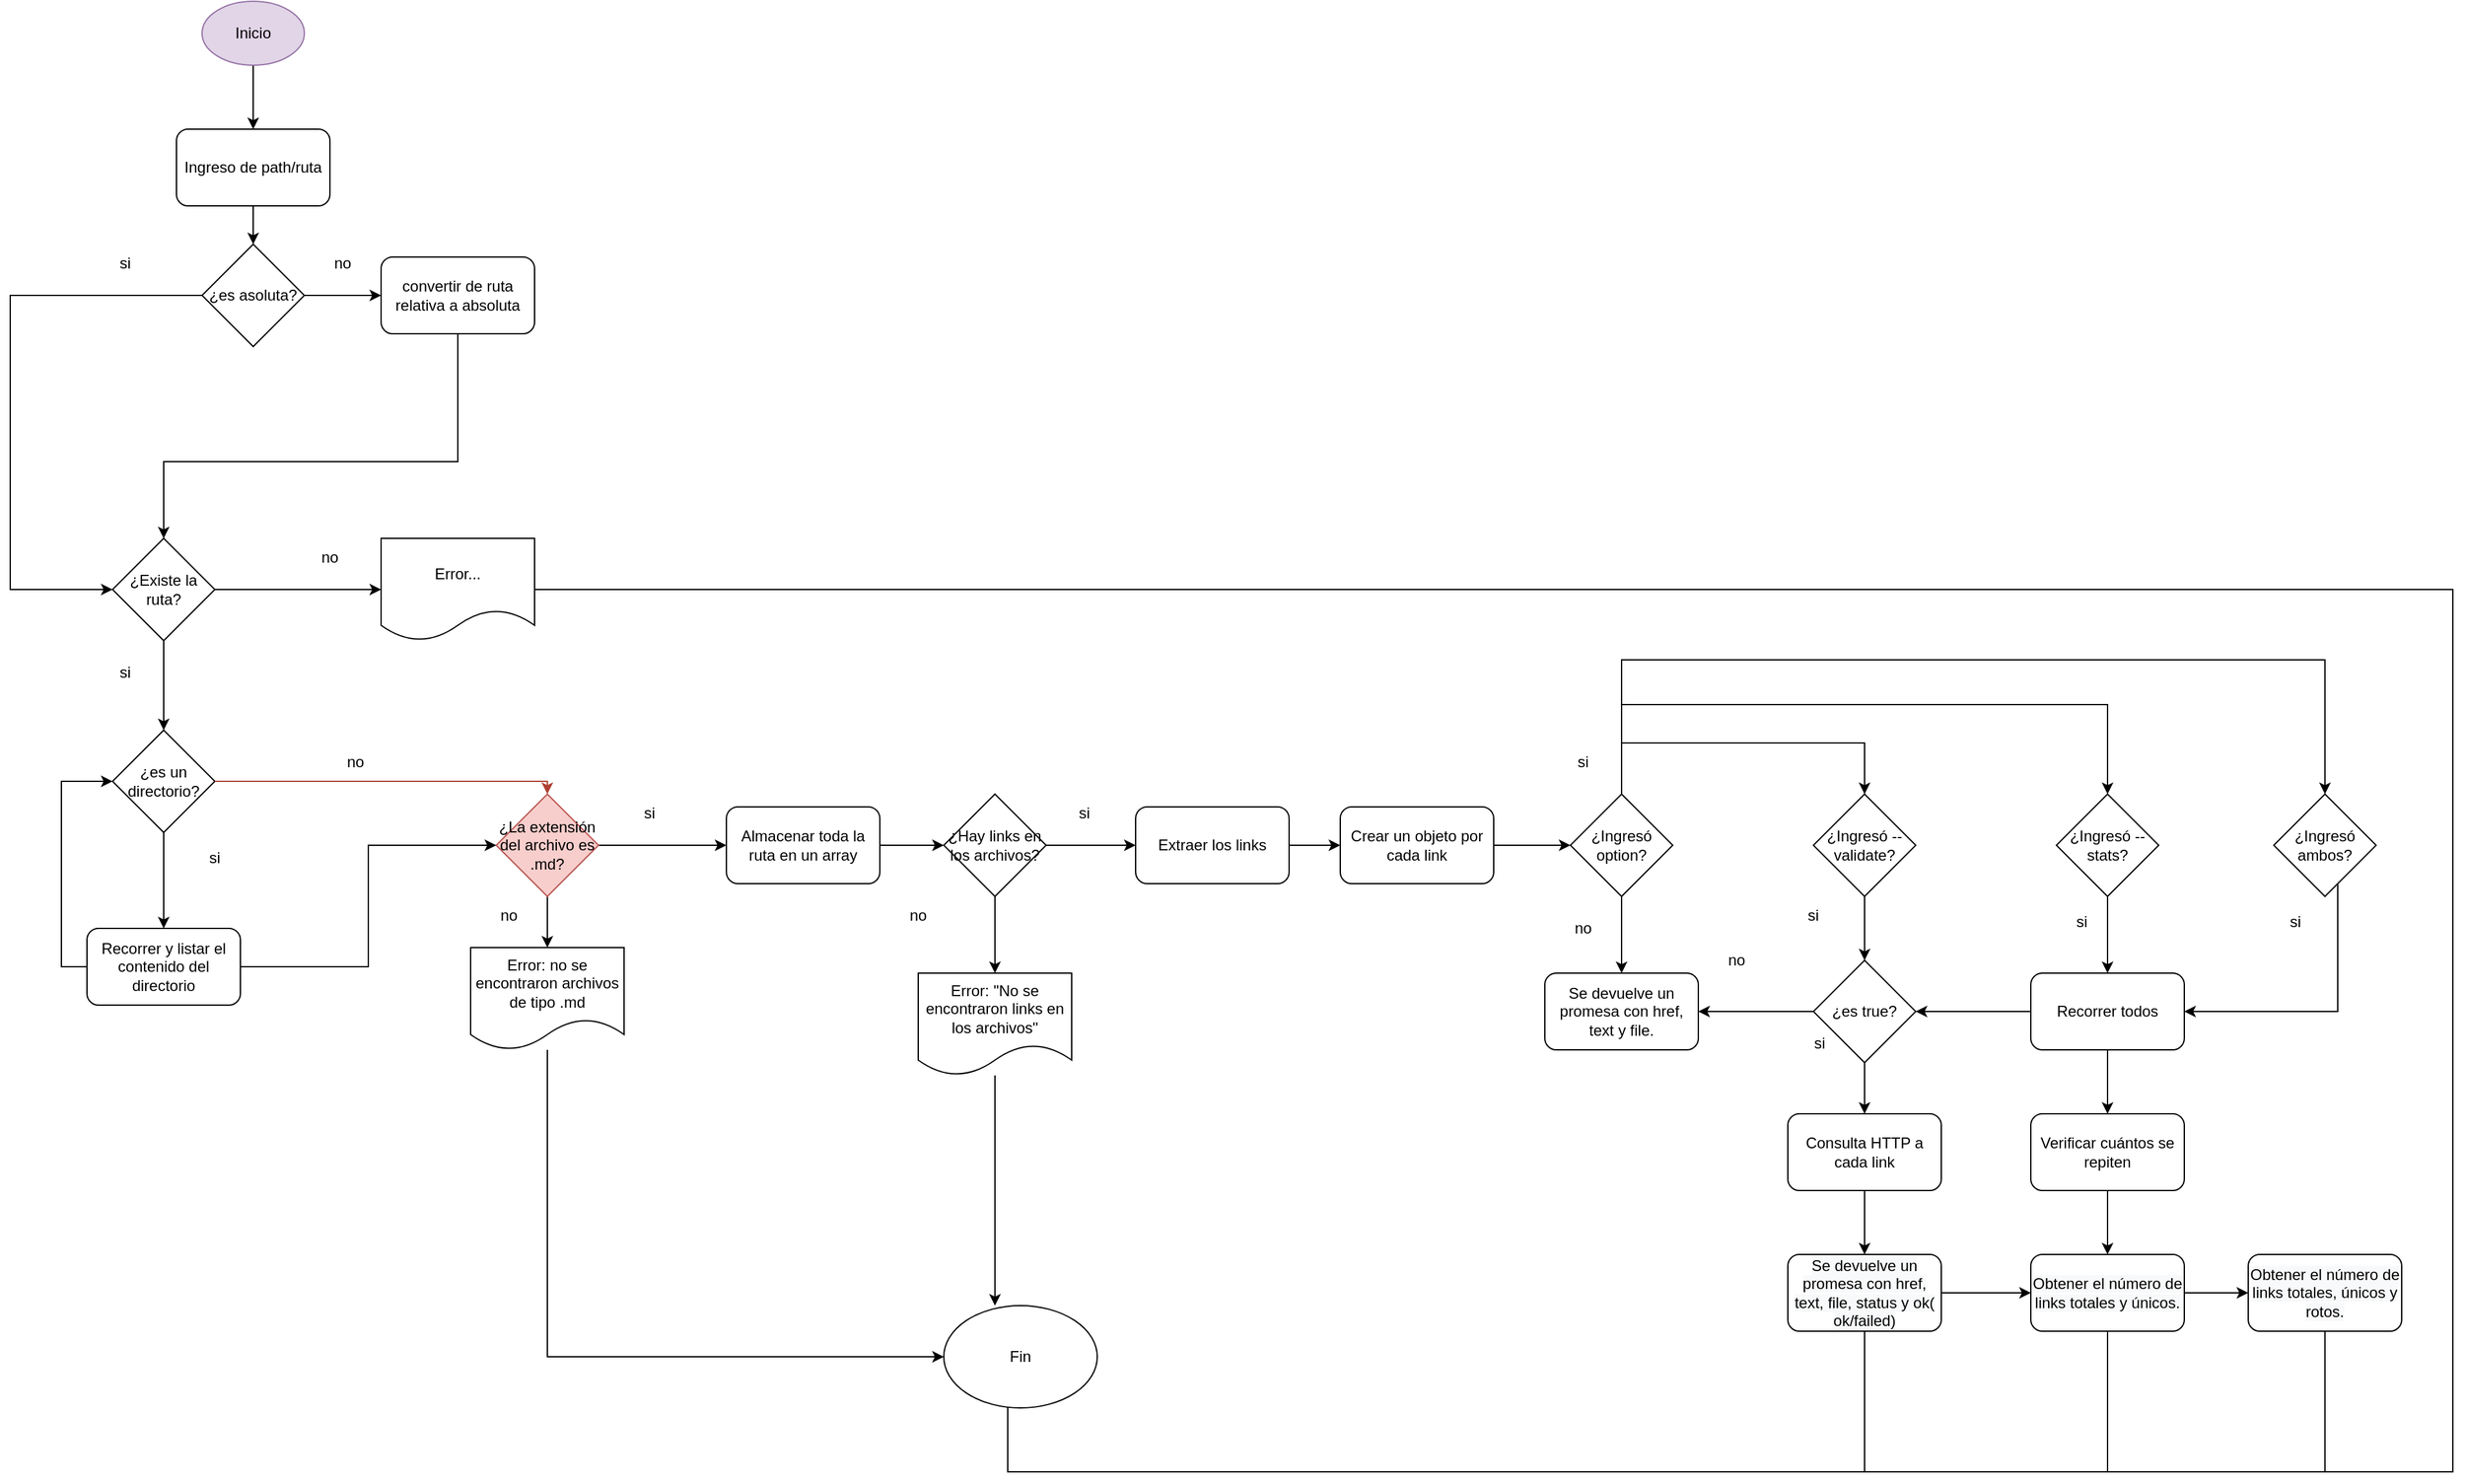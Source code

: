 <mxfile version="18.0.2" type="github">
  <diagram id="Ke-Ht5HLnWKFODSALbVj" name="Page-1">
    <mxGraphModel dx="1038" dy="1697" grid="1" gridSize="10" guides="1" tooltips="1" connect="1" arrows="1" fold="1" page="1" pageScale="1" pageWidth="827" pageHeight="1169" math="0" shadow="0">
      <root>
        <mxCell id="0" />
        <mxCell id="1" parent="0" />
        <mxCell id="7xvil-c5BC4vcUg0HSQp-1" style="edgeStyle=orthogonalEdgeStyle;rounded=0;orthogonalLoop=1;jettySize=auto;html=1;entryX=0.5;entryY=0;entryDx=0;entryDy=0;" parent="1" source="7xvil-c5BC4vcUg0HSQp-2" target="7xvil-c5BC4vcUg0HSQp-4" edge="1">
          <mxGeometry relative="1" as="geometry" />
        </mxCell>
        <mxCell id="7xvil-c5BC4vcUg0HSQp-2" value="Inicio" style="ellipse;whiteSpace=wrap;html=1;fillColor=#e1d5e7;strokeColor=#9673a6;" parent="1" vertex="1">
          <mxGeometry x="400" y="-90" width="80" height="50" as="geometry" />
        </mxCell>
        <mxCell id="7xvil-c5BC4vcUg0HSQp-3" value="" style="edgeStyle=orthogonalEdgeStyle;rounded=0;orthogonalLoop=1;jettySize=auto;html=1;" parent="1" source="7xvil-c5BC4vcUg0HSQp-4" target="7xvil-c5BC4vcUg0HSQp-10" edge="1">
          <mxGeometry relative="1" as="geometry" />
        </mxCell>
        <mxCell id="7xvil-c5BC4vcUg0HSQp-4" value="Ingreso de path/ruta" style="rounded=1;whiteSpace=wrap;html=1;" parent="1" vertex="1">
          <mxGeometry x="380" y="10" width="120" height="60" as="geometry" />
        </mxCell>
        <mxCell id="7xvil-c5BC4vcUg0HSQp-5" style="edgeStyle=orthogonalEdgeStyle;rounded=0;orthogonalLoop=1;jettySize=auto;html=1;entryX=0.5;entryY=0;entryDx=0;entryDy=0;" parent="1" source="7xvil-c5BC4vcUg0HSQp-7" target="7xvil-c5BC4vcUg0HSQp-12" edge="1">
          <mxGeometry relative="1" as="geometry" />
        </mxCell>
        <mxCell id="7xvil-c5BC4vcUg0HSQp-6" style="edgeStyle=orthogonalEdgeStyle;rounded=0;orthogonalLoop=1;jettySize=auto;html=1;entryX=0;entryY=0.5;entryDx=0;entryDy=0;" parent="1" source="7xvil-c5BC4vcUg0HSQp-7" target="7xvil-c5BC4vcUg0HSQp-58" edge="1">
          <mxGeometry relative="1" as="geometry" />
        </mxCell>
        <mxCell id="7xvil-c5BC4vcUg0HSQp-7" value="¿Existe la ruta?" style="rhombus;whiteSpace=wrap;html=1;" parent="1" vertex="1">
          <mxGeometry x="330" y="330" width="80" height="80" as="geometry" />
        </mxCell>
        <mxCell id="7xvil-c5BC4vcUg0HSQp-8" value="" style="edgeStyle=orthogonalEdgeStyle;rounded=0;orthogonalLoop=1;jettySize=auto;html=1;entryX=0;entryY=0.5;entryDx=0;entryDy=0;" parent="1" source="7xvil-c5BC4vcUg0HSQp-10" target="7xvil-c5BC4vcUg0HSQp-7" edge="1">
          <mxGeometry relative="1" as="geometry">
            <mxPoint x="320" y="140" as="targetPoint" />
            <Array as="points">
              <mxPoint x="250" y="140" />
              <mxPoint x="250" y="370" />
            </Array>
          </mxGeometry>
        </mxCell>
        <mxCell id="7xvil-c5BC4vcUg0HSQp-9" value="" style="edgeStyle=orthogonalEdgeStyle;rounded=0;orthogonalLoop=1;jettySize=auto;html=1;" parent="1" source="7xvil-c5BC4vcUg0HSQp-10" target="7xvil-c5BC4vcUg0HSQp-70" edge="1">
          <mxGeometry relative="1" as="geometry" />
        </mxCell>
        <mxCell id="7xvil-c5BC4vcUg0HSQp-10" value="¿es asoluta?" style="rhombus;whiteSpace=wrap;html=1;" parent="1" vertex="1">
          <mxGeometry x="400" y="100" width="80" height="80" as="geometry" />
        </mxCell>
        <mxCell id="7xvil-c5BC4vcUg0HSQp-11" style="edgeStyle=orthogonalEdgeStyle;rounded=0;orthogonalLoop=1;jettySize=auto;html=1;exitX=0.5;exitY=1;exitDx=0;exitDy=0;entryX=0.5;entryY=0;entryDx=0;entryDy=0;" parent="1" source="7xvil-c5BC4vcUg0HSQp-12" target="7xvil-c5BC4vcUg0HSQp-14" edge="1">
          <mxGeometry relative="1" as="geometry" />
        </mxCell>
        <mxCell id="7xvil-c5BC4vcUg0HSQp-12" value="¿es un directorio?" style="rhombus;whiteSpace=wrap;html=1;" parent="1" vertex="1">
          <mxGeometry x="330" y="480" width="80" height="80" as="geometry" />
        </mxCell>
        <mxCell id="7xvil-c5BC4vcUg0HSQp-13" style="edgeStyle=orthogonalEdgeStyle;rounded=0;orthogonalLoop=1;jettySize=auto;html=1;exitX=0;exitY=0.5;exitDx=0;exitDy=0;entryX=0;entryY=0.5;entryDx=0;entryDy=0;" parent="1" source="7xvil-c5BC4vcUg0HSQp-14" target="7xvil-c5BC4vcUg0HSQp-12" edge="1">
          <mxGeometry relative="1" as="geometry" />
        </mxCell>
        <mxCell id="7xvil-c5BC4vcUg0HSQp-14" value="Recorrer y listar el contenido del directorio" style="rounded=1;whiteSpace=wrap;html=1;" parent="1" vertex="1">
          <mxGeometry x="310" y="635" width="120" height="60" as="geometry" />
        </mxCell>
        <mxCell id="7xvil-c5BC4vcUg0HSQp-15" value="si" style="text;html=1;strokeColor=none;fillColor=none;align=center;verticalAlign=middle;whiteSpace=wrap;rounded=0;" parent="1" vertex="1">
          <mxGeometry x="380" y="565" width="60" height="30" as="geometry" />
        </mxCell>
        <mxCell id="7xvil-c5BC4vcUg0HSQp-16" style="edgeStyle=orthogonalEdgeStyle;rounded=0;orthogonalLoop=1;jettySize=auto;html=1;entryX=0.5;entryY=0;entryDx=0;entryDy=0;fillColor=#fad9d5;strokeColor=#ae4132;exitX=1;exitY=0.5;exitDx=0;exitDy=0;" parent="1" source="7xvil-c5BC4vcUg0HSQp-12" target="7xvil-c5BC4vcUg0HSQp-19" edge="1">
          <mxGeometry relative="1" as="geometry">
            <mxPoint x="690" y="520.059" as="sourcePoint" />
            <Array as="points">
              <mxPoint x="670" y="520" />
            </Array>
          </mxGeometry>
        </mxCell>
        <mxCell id="7xvil-c5BC4vcUg0HSQp-17" style="edgeStyle=orthogonalEdgeStyle;rounded=0;orthogonalLoop=1;jettySize=auto;html=1;entryX=0;entryY=0.5;entryDx=0;entryDy=0;" parent="1" source="7xvil-c5BC4vcUg0HSQp-19" target="7xvil-c5BC4vcUg0HSQp-62" edge="1">
          <mxGeometry relative="1" as="geometry" />
        </mxCell>
        <mxCell id="7xvil-c5BC4vcUg0HSQp-18" style="edgeStyle=orthogonalEdgeStyle;rounded=0;orthogonalLoop=1;jettySize=auto;html=1;entryX=0.5;entryY=0;entryDx=0;entryDy=0;" parent="1" source="7xvil-c5BC4vcUg0HSQp-19" target="7xvil-c5BC4vcUg0HSQp-65" edge="1">
          <mxGeometry relative="1" as="geometry" />
        </mxCell>
        <mxCell id="7xvil-c5BC4vcUg0HSQp-19" value="¿La extensión del archivo es .md?" style="rhombus;whiteSpace=wrap;html=1;fillColor=#f8cecc;strokeColor=#b85450;" parent="1" vertex="1">
          <mxGeometry x="630" y="530" width="80" height="80" as="geometry" />
        </mxCell>
        <mxCell id="7xvil-c5BC4vcUg0HSQp-20" value="si" style="text;html=1;strokeColor=none;fillColor=none;align=center;verticalAlign=middle;whiteSpace=wrap;rounded=0;" parent="1" vertex="1">
          <mxGeometry x="720" y="530" width="60" height="30" as="geometry" />
        </mxCell>
        <mxCell id="7xvil-c5BC4vcUg0HSQp-21" style="edgeStyle=orthogonalEdgeStyle;rounded=0;orthogonalLoop=1;jettySize=auto;html=1;exitX=1;exitY=0.5;exitDx=0;exitDy=0;entryX=0;entryY=0.5;entryDx=0;entryDy=0;" parent="1" source="7xvil-c5BC4vcUg0HSQp-23" target="7xvil-c5BC4vcUg0HSQp-25" edge="1">
          <mxGeometry relative="1" as="geometry" />
        </mxCell>
        <mxCell id="7xvil-c5BC4vcUg0HSQp-22" value="" style="edgeStyle=orthogonalEdgeStyle;rounded=0;orthogonalLoop=1;jettySize=auto;html=1;" parent="1" source="7xvil-c5BC4vcUg0HSQp-23" target="7xvil-c5BC4vcUg0HSQp-56" edge="1">
          <mxGeometry relative="1" as="geometry" />
        </mxCell>
        <mxCell id="7xvil-c5BC4vcUg0HSQp-23" value="¿Hay links en los archivos?" style="rhombus;whiteSpace=wrap;html=1;" parent="1" vertex="1">
          <mxGeometry x="980" y="530" width="80" height="80" as="geometry" />
        </mxCell>
        <mxCell id="7xvil-c5BC4vcUg0HSQp-24" style="edgeStyle=orthogonalEdgeStyle;rounded=0;orthogonalLoop=1;jettySize=auto;html=1;entryX=0;entryY=0.5;entryDx=0;entryDy=0;" parent="1" source="7xvil-c5BC4vcUg0HSQp-25" target="7xvil-c5BC4vcUg0HSQp-68" edge="1">
          <mxGeometry relative="1" as="geometry" />
        </mxCell>
        <mxCell id="7xvil-c5BC4vcUg0HSQp-25" value="Extraer los links" style="rounded=1;whiteSpace=wrap;html=1;" parent="1" vertex="1">
          <mxGeometry x="1130" y="540" width="120" height="60" as="geometry" />
        </mxCell>
        <mxCell id="7xvil-c5BC4vcUg0HSQp-26" value="no" style="text;html=1;strokeColor=none;fillColor=none;align=center;verticalAlign=middle;whiteSpace=wrap;rounded=0;" parent="1" vertex="1">
          <mxGeometry x="930" y="610" width="60" height="30" as="geometry" />
        </mxCell>
        <mxCell id="7xvil-c5BC4vcUg0HSQp-27" value="si" style="text;html=1;strokeColor=none;fillColor=none;align=center;verticalAlign=middle;whiteSpace=wrap;rounded=0;" parent="1" vertex="1">
          <mxGeometry x="1060" y="530" width="60" height="30" as="geometry" />
        </mxCell>
        <mxCell id="7xvil-c5BC4vcUg0HSQp-28" style="edgeStyle=orthogonalEdgeStyle;rounded=0;orthogonalLoop=1;jettySize=auto;html=1;entryX=0.5;entryY=0;entryDx=0;entryDy=0;" parent="1" source="7xvil-c5BC4vcUg0HSQp-32" target="7xvil-c5BC4vcUg0HSQp-33" edge="1">
          <mxGeometry relative="1" as="geometry" />
        </mxCell>
        <mxCell id="7xvil-c5BC4vcUg0HSQp-29" style="edgeStyle=orthogonalEdgeStyle;rounded=0;orthogonalLoop=1;jettySize=auto;html=1;" parent="1" source="7xvil-c5BC4vcUg0HSQp-32" target="7xvil-c5BC4vcUg0HSQp-37" edge="1">
          <mxGeometry relative="1" as="geometry">
            <Array as="points">
              <mxPoint x="1510" y="490" />
              <mxPoint x="1700" y="490" />
            </Array>
          </mxGeometry>
        </mxCell>
        <mxCell id="7xvil-c5BC4vcUg0HSQp-30" style="edgeStyle=orthogonalEdgeStyle;rounded=0;orthogonalLoop=1;jettySize=auto;html=1;entryX=0.5;entryY=0;entryDx=0;entryDy=0;" parent="1" source="7xvil-c5BC4vcUg0HSQp-32" target="7xvil-c5BC4vcUg0HSQp-39" edge="1">
          <mxGeometry relative="1" as="geometry">
            <Array as="points">
              <mxPoint x="1510" y="460" />
              <mxPoint x="1890" y="460" />
            </Array>
          </mxGeometry>
        </mxCell>
        <mxCell id="7xvil-c5BC4vcUg0HSQp-31" style="edgeStyle=orthogonalEdgeStyle;rounded=0;orthogonalLoop=1;jettySize=auto;html=1;entryX=0.5;entryY=0;entryDx=0;entryDy=0;exitX=1;exitY=1;exitDx=0;exitDy=0;" parent="1" source="7xvil-c5BC4vcUg0HSQp-35" target="7xvil-c5BC4vcUg0HSQp-51" edge="1">
          <mxGeometry relative="1" as="geometry">
            <Array as="points">
              <mxPoint x="1510" y="425" />
              <mxPoint x="2060" y="425" />
            </Array>
            <mxPoint x="1510" y="445" as="sourcePoint" />
            <mxPoint x="2060" y="445" as="targetPoint" />
          </mxGeometry>
        </mxCell>
        <mxCell id="7xvil-c5BC4vcUg0HSQp-32" value="¿Ingresó option?" style="rhombus;whiteSpace=wrap;html=1;" parent="1" vertex="1">
          <mxGeometry x="1470" y="530" width="80" height="80" as="geometry" />
        </mxCell>
        <mxCell id="7xvil-c5BC4vcUg0HSQp-33" value="Se devuelve un promesa con href, text y file." style="rounded=1;whiteSpace=wrap;html=1;" parent="1" vertex="1">
          <mxGeometry x="1450" y="670" width="120" height="60" as="geometry" />
        </mxCell>
        <mxCell id="7xvil-c5BC4vcUg0HSQp-34" value="no" style="text;html=1;strokeColor=none;fillColor=none;align=center;verticalAlign=middle;whiteSpace=wrap;rounded=0;" parent="1" vertex="1">
          <mxGeometry x="1450" y="620" width="60" height="30" as="geometry" />
        </mxCell>
        <mxCell id="7xvil-c5BC4vcUg0HSQp-35" value="si" style="text;html=1;strokeColor=none;fillColor=none;align=center;verticalAlign=middle;whiteSpace=wrap;rounded=0;" parent="1" vertex="1">
          <mxGeometry x="1450" y="490" width="60" height="30" as="geometry" />
        </mxCell>
        <mxCell id="7xvil-c5BC4vcUg0HSQp-36" style="edgeStyle=orthogonalEdgeStyle;rounded=0;orthogonalLoop=1;jettySize=auto;html=1;entryX=0.5;entryY=0;entryDx=0;entryDy=0;" parent="1" source="7xvil-c5BC4vcUg0HSQp-37" target="7xvil-c5BC4vcUg0HSQp-45" edge="1">
          <mxGeometry relative="1" as="geometry" />
        </mxCell>
        <mxCell id="7xvil-c5BC4vcUg0HSQp-37" value="¿Ingresó --validate?" style="rhombus;whiteSpace=wrap;html=1;" parent="1" vertex="1">
          <mxGeometry x="1660" y="530" width="80" height="80" as="geometry" />
        </mxCell>
        <mxCell id="7xvil-c5BC4vcUg0HSQp-87" value="" style="edgeStyle=orthogonalEdgeStyle;rounded=0;orthogonalLoop=1;jettySize=auto;html=1;" parent="1" source="7xvil-c5BC4vcUg0HSQp-39" target="7xvil-c5BC4vcUg0HSQp-74" edge="1">
          <mxGeometry relative="1" as="geometry" />
        </mxCell>
        <mxCell id="7xvil-c5BC4vcUg0HSQp-39" value="¿Ingresó --stats?" style="rhombus;whiteSpace=wrap;html=1;" parent="1" vertex="1">
          <mxGeometry x="1850" y="530" width="80" height="80" as="geometry" />
        </mxCell>
        <mxCell id="7xvil-c5BC4vcUg0HSQp-40" style="edgeStyle=orthogonalEdgeStyle;rounded=0;orthogonalLoop=1;jettySize=auto;html=1;entryX=1;entryY=0.5;entryDx=0;entryDy=0;" parent="1" source="7xvil-c5BC4vcUg0HSQp-41" edge="1">
          <mxGeometry relative="1" as="geometry">
            <Array as="points">
              <mxPoint x="1890" y="1060" />
              <mxPoint x="1030" y="1060" />
              <mxPoint x="1030" y="970" />
            </Array>
            <mxPoint x="1080.0" y="970" as="targetPoint" />
          </mxGeometry>
        </mxCell>
        <mxCell id="7xvil-c5BC4vcUg0HSQp-94" value="" style="edgeStyle=orthogonalEdgeStyle;rounded=0;orthogonalLoop=1;jettySize=auto;html=1;" parent="1" source="7xvil-c5BC4vcUg0HSQp-41" target="7xvil-c5BC4vcUg0HSQp-53" edge="1">
          <mxGeometry relative="1" as="geometry" />
        </mxCell>
        <mxCell id="7xvil-c5BC4vcUg0HSQp-41" value="&lt;span style=&quot;color: rgb(0, 0, 0); font-family: Helvetica; font-size: 12px; font-style: normal; font-variant-ligatures: normal; font-variant-caps: normal; font-weight: 400; letter-spacing: normal; orphans: 2; text-align: center; text-indent: 0px; text-transform: none; widows: 2; word-spacing: 0px; -webkit-text-stroke-width: 0px; background-color: rgb(248, 249, 250); text-decoration-thickness: initial; text-decoration-style: initial; text-decoration-color: initial; float: none; display: inline !important;&quot;&gt;Obtener el número de links totales y únicos.&lt;/span&gt;" style="rounded=1;whiteSpace=wrap;html=1;" parent="1" vertex="1">
          <mxGeometry x="1830" y="890" width="120" height="60" as="geometry" />
        </mxCell>
        <mxCell id="7xvil-c5BC4vcUg0HSQp-42" value="si" style="text;html=1;strokeColor=none;fillColor=none;align=center;verticalAlign=middle;whiteSpace=wrap;rounded=0;" parent="1" vertex="1">
          <mxGeometry x="1630" y="610" width="60" height="30" as="geometry" />
        </mxCell>
        <mxCell id="7xvil-c5BC4vcUg0HSQp-43" value="si" style="text;html=1;strokeColor=none;fillColor=none;align=center;verticalAlign=middle;whiteSpace=wrap;rounded=0;" parent="1" vertex="1">
          <mxGeometry x="1840" y="615" width="60" height="30" as="geometry" />
        </mxCell>
        <mxCell id="7xvil-c5BC4vcUg0HSQp-85" value="" style="edgeStyle=orthogonalEdgeStyle;rounded=0;orthogonalLoop=1;jettySize=auto;html=1;" parent="1" source="7xvil-c5BC4vcUg0HSQp-45" target="7xvil-c5BC4vcUg0HSQp-33" edge="1">
          <mxGeometry relative="1" as="geometry" />
        </mxCell>
        <mxCell id="7xvil-c5BC4vcUg0HSQp-86" value="" style="edgeStyle=orthogonalEdgeStyle;rounded=0;orthogonalLoop=1;jettySize=auto;html=1;" parent="1" source="7xvil-c5BC4vcUg0HSQp-45" target="7xvil-c5BC4vcUg0HSQp-73" edge="1">
          <mxGeometry relative="1" as="geometry" />
        </mxCell>
        <mxCell id="7xvil-c5BC4vcUg0HSQp-45" value="¿es true?" style="rhombus;whiteSpace=wrap;html=1;" parent="1" vertex="1">
          <mxGeometry x="1660" y="660" width="80" height="80" as="geometry" />
        </mxCell>
        <mxCell id="7xvil-c5BC4vcUg0HSQp-46" style="edgeStyle=orthogonalEdgeStyle;rounded=0;orthogonalLoop=1;jettySize=auto;html=1;entryX=1;entryY=0.5;entryDx=0;entryDy=0;" parent="1" source="7xvil-c5BC4vcUg0HSQp-47" target="7xvil-c5BC4vcUg0HSQp-78" edge="1">
          <mxGeometry relative="1" as="geometry">
            <mxPoint x="1080.0" y="970" as="targetPoint" />
            <Array as="points">
              <mxPoint x="1700" y="1060" />
              <mxPoint x="1030" y="1060" />
              <mxPoint x="1030" y="970" />
            </Array>
          </mxGeometry>
        </mxCell>
        <mxCell id="7xvil-c5BC4vcUg0HSQp-93" value="" style="edgeStyle=orthogonalEdgeStyle;rounded=0;orthogonalLoop=1;jettySize=auto;html=1;" parent="1" source="7xvil-c5BC4vcUg0HSQp-47" target="7xvil-c5BC4vcUg0HSQp-41" edge="1">
          <mxGeometry relative="1" as="geometry" />
        </mxCell>
        <mxCell id="7xvil-c5BC4vcUg0HSQp-47" value="&lt;span style=&quot;color: rgb(0, 0, 0); font-family: Helvetica; font-size: 12px; font-style: normal; font-variant-ligatures: normal; font-variant-caps: normal; font-weight: 400; letter-spacing: normal; orphans: 2; text-align: center; text-indent: 0px; text-transform: none; widows: 2; word-spacing: 0px; -webkit-text-stroke-width: 0px; background-color: rgb(248, 249, 250); text-decoration-thickness: initial; text-decoration-style: initial; text-decoration-color: initial; float: none; display: inline !important;&quot;&gt;Se devuelve un promesa con href, text, file, status y ok( ok/failed)&lt;/span&gt;" style="rounded=1;whiteSpace=wrap;html=1;" parent="1" vertex="1">
          <mxGeometry x="1640" y="890" width="120" height="60" as="geometry" />
        </mxCell>
        <mxCell id="7xvil-c5BC4vcUg0HSQp-48" value="si" style="text;html=1;strokeColor=none;fillColor=none;align=center;verticalAlign=middle;whiteSpace=wrap;rounded=0;" parent="1" vertex="1">
          <mxGeometry x="1650" y="710" width="30" height="30" as="geometry" />
        </mxCell>
        <mxCell id="7xvil-c5BC4vcUg0HSQp-49" value="no" style="text;html=1;strokeColor=none;fillColor=none;align=center;verticalAlign=middle;whiteSpace=wrap;rounded=0;" parent="1" vertex="1">
          <mxGeometry x="1570" y="645" width="60" height="30" as="geometry" />
        </mxCell>
        <mxCell id="7xvil-c5BC4vcUg0HSQp-50" style="edgeStyle=orthogonalEdgeStyle;rounded=0;orthogonalLoop=1;jettySize=auto;html=1;entryX=1;entryY=0.5;entryDx=0;entryDy=0;" parent="1" source="7xvil-c5BC4vcUg0HSQp-51" target="7xvil-c5BC4vcUg0HSQp-74" edge="1">
          <mxGeometry relative="1" as="geometry">
            <Array as="points">
              <mxPoint x="2070" y="700" />
            </Array>
          </mxGeometry>
        </mxCell>
        <mxCell id="7xvil-c5BC4vcUg0HSQp-51" value="¿Ingresó ambos?" style="rhombus;whiteSpace=wrap;html=1;" parent="1" vertex="1">
          <mxGeometry x="2020" y="530" width="80" height="80" as="geometry" />
        </mxCell>
        <mxCell id="7xvil-c5BC4vcUg0HSQp-52" style="edgeStyle=orthogonalEdgeStyle;rounded=0;orthogonalLoop=1;jettySize=auto;html=1;entryX=1;entryY=0.5;entryDx=0;entryDy=0;" parent="1" source="7xvil-c5BC4vcUg0HSQp-53" edge="1">
          <mxGeometry relative="1" as="geometry">
            <Array as="points">
              <mxPoint x="2060" y="1060" />
              <mxPoint x="1030" y="1060" />
              <mxPoint x="1030" y="970" />
            </Array>
            <mxPoint x="1080.0" y="970" as="targetPoint" />
          </mxGeometry>
        </mxCell>
        <mxCell id="7xvil-c5BC4vcUg0HSQp-53" value="&lt;span style=&quot;color: rgb(0, 0, 0); font-family: Helvetica; font-size: 12px; font-style: normal; font-variant-ligatures: normal; font-variant-caps: normal; font-weight: 400; letter-spacing: normal; orphans: 2; text-align: center; text-indent: 0px; text-transform: none; widows: 2; word-spacing: 0px; -webkit-text-stroke-width: 0px; background-color: rgb(248, 249, 250); text-decoration-thickness: initial; text-decoration-style: initial; text-decoration-color: initial; float: none; display: inline !important;&quot;&gt;Obtener el número de links totales, únicos y rotos.&lt;/span&gt;" style="rounded=1;whiteSpace=wrap;html=1;" parent="1" vertex="1">
          <mxGeometry x="2000" y="890" width="120" height="60" as="geometry" />
        </mxCell>
        <mxCell id="7xvil-c5BC4vcUg0HSQp-55" style="edgeStyle=orthogonalEdgeStyle;rounded=0;orthogonalLoop=1;jettySize=auto;html=1;" parent="1" source="7xvil-c5BC4vcUg0HSQp-56" edge="1">
          <mxGeometry relative="1" as="geometry">
            <mxPoint x="1020" y="930" as="targetPoint" />
          </mxGeometry>
        </mxCell>
        <mxCell id="7xvil-c5BC4vcUg0HSQp-56" value="&lt;span style=&quot;&quot;&gt;Error: &quot;No se encontraron links en los archivos&quot;&lt;/span&gt;" style="shape=document;whiteSpace=wrap;html=1;boundedLbl=1;" parent="1" vertex="1">
          <mxGeometry x="960" y="670" width="120" height="80" as="geometry" />
        </mxCell>
        <mxCell id="7xvil-c5BC4vcUg0HSQp-57" style="edgeStyle=orthogonalEdgeStyle;rounded=0;orthogonalLoop=1;jettySize=auto;html=1;entryX=1;entryY=0.5;entryDx=0;entryDy=0;" parent="1" source="7xvil-c5BC4vcUg0HSQp-58" edge="1">
          <mxGeometry relative="1" as="geometry">
            <Array as="points">
              <mxPoint x="2160" y="370" />
              <mxPoint x="2160" y="1060" />
              <mxPoint x="1030" y="1060" />
              <mxPoint x="1030" y="970" />
            </Array>
            <mxPoint x="1080.0" y="970" as="targetPoint" />
          </mxGeometry>
        </mxCell>
        <mxCell id="7xvil-c5BC4vcUg0HSQp-58" value="&lt;span style=&quot;&quot;&gt;Error...&lt;/span&gt;" style="shape=document;whiteSpace=wrap;html=1;boundedLbl=1;" parent="1" vertex="1">
          <mxGeometry x="540" y="330" width="120" height="80" as="geometry" />
        </mxCell>
        <mxCell id="7xvil-c5BC4vcUg0HSQp-59" value="no" style="text;html=1;strokeColor=none;fillColor=none;align=center;verticalAlign=middle;whiteSpace=wrap;rounded=0;" parent="1" vertex="1">
          <mxGeometry x="470" y="330" width="60" height="30" as="geometry" />
        </mxCell>
        <mxCell id="7xvil-c5BC4vcUg0HSQp-60" value="no" style="text;html=1;strokeColor=none;fillColor=none;align=center;verticalAlign=middle;whiteSpace=wrap;rounded=0;" parent="1" vertex="1">
          <mxGeometry x="490" y="490" width="60" height="30" as="geometry" />
        </mxCell>
        <mxCell id="7xvil-c5BC4vcUg0HSQp-61" style="edgeStyle=orthogonalEdgeStyle;rounded=0;orthogonalLoop=1;jettySize=auto;html=1;entryX=0;entryY=0.5;entryDx=0;entryDy=0;" parent="1" source="7xvil-c5BC4vcUg0HSQp-62" target="7xvil-c5BC4vcUg0HSQp-23" edge="1">
          <mxGeometry relative="1" as="geometry" />
        </mxCell>
        <mxCell id="7xvil-c5BC4vcUg0HSQp-62" value="Almacenar toda la ruta en un array" style="rounded=1;whiteSpace=wrap;html=1;" parent="1" vertex="1">
          <mxGeometry x="810" y="540" width="120" height="60" as="geometry" />
        </mxCell>
        <mxCell id="7xvil-c5BC4vcUg0HSQp-63" style="edgeStyle=orthogonalEdgeStyle;rounded=0;orthogonalLoop=1;jettySize=auto;html=1;entryX=0;entryY=0.5;entryDx=0;entryDy=0;exitX=1;exitY=0.5;exitDx=0;exitDy=0;" parent="1" source="7xvil-c5BC4vcUg0HSQp-14" target="7xvil-c5BC4vcUg0HSQp-19" edge="1">
          <mxGeometry relative="1" as="geometry">
            <mxPoint x="490" y="764.941" as="sourcePoint" />
          </mxGeometry>
        </mxCell>
        <mxCell id="7xvil-c5BC4vcUg0HSQp-64" style="edgeStyle=orthogonalEdgeStyle;rounded=0;orthogonalLoop=1;jettySize=auto;html=1;entryX=0;entryY=0.5;entryDx=0;entryDy=0;" parent="1" source="7xvil-c5BC4vcUg0HSQp-65" target="7xvil-c5BC4vcUg0HSQp-78" edge="1">
          <mxGeometry relative="1" as="geometry">
            <mxPoint x="960.0" y="970" as="targetPoint" />
            <Array as="points">
              <mxPoint x="670" y="970" />
            </Array>
          </mxGeometry>
        </mxCell>
        <mxCell id="7xvil-c5BC4vcUg0HSQp-65" value="&lt;span style=&quot;&quot;&gt;Error: no se encontraron archivos de tipo .md&lt;/span&gt;" style="shape=document;whiteSpace=wrap;html=1;boundedLbl=1;" parent="1" vertex="1">
          <mxGeometry x="610" y="650" width="120" height="80" as="geometry" />
        </mxCell>
        <mxCell id="7xvil-c5BC4vcUg0HSQp-66" value="no" style="text;html=1;strokeColor=none;fillColor=none;align=center;verticalAlign=middle;whiteSpace=wrap;rounded=0;" parent="1" vertex="1">
          <mxGeometry x="610" y="610" width="60" height="30" as="geometry" />
        </mxCell>
        <mxCell id="7xvil-c5BC4vcUg0HSQp-67" style="edgeStyle=orthogonalEdgeStyle;rounded=0;orthogonalLoop=1;jettySize=auto;html=1;entryX=0;entryY=0.5;entryDx=0;entryDy=0;" parent="1" source="7xvil-c5BC4vcUg0HSQp-68" target="7xvil-c5BC4vcUg0HSQp-32" edge="1">
          <mxGeometry relative="1" as="geometry" />
        </mxCell>
        <mxCell id="7xvil-c5BC4vcUg0HSQp-68" value="Crear un objeto por cada link" style="rounded=1;whiteSpace=wrap;html=1;" parent="1" vertex="1">
          <mxGeometry x="1290" y="540" width="120" height="60" as="geometry" />
        </mxCell>
        <mxCell id="7xvil-c5BC4vcUg0HSQp-69" style="edgeStyle=orthogonalEdgeStyle;rounded=0;orthogonalLoop=1;jettySize=auto;html=1;" parent="1" source="7xvil-c5BC4vcUg0HSQp-70" target="7xvil-c5BC4vcUg0HSQp-7" edge="1">
          <mxGeometry relative="1" as="geometry">
            <Array as="points">
              <mxPoint x="600" y="270" />
              <mxPoint x="370" y="270" />
            </Array>
          </mxGeometry>
        </mxCell>
        <mxCell id="7xvil-c5BC4vcUg0HSQp-70" value="convertir de ruta relativa a absoluta" style="rounded=1;whiteSpace=wrap;html=1;" parent="1" vertex="1">
          <mxGeometry x="540" y="110" width="120" height="60" as="geometry" />
        </mxCell>
        <mxCell id="7xvil-c5BC4vcUg0HSQp-71" value="no" style="text;html=1;strokeColor=none;fillColor=none;align=center;verticalAlign=middle;whiteSpace=wrap;rounded=0;" parent="1" vertex="1">
          <mxGeometry x="480" y="100" width="60" height="30" as="geometry" />
        </mxCell>
        <mxCell id="7xvil-c5BC4vcUg0HSQp-72" style="edgeStyle=orthogonalEdgeStyle;rounded=0;orthogonalLoop=1;jettySize=auto;html=1;entryX=0.5;entryY=0;entryDx=0;entryDy=0;" parent="1" source="7xvil-c5BC4vcUg0HSQp-73" target="7xvil-c5BC4vcUg0HSQp-47" edge="1">
          <mxGeometry relative="1" as="geometry" />
        </mxCell>
        <mxCell id="7xvil-c5BC4vcUg0HSQp-73" value="Consulta HTTP a cada link" style="rounded=1;whiteSpace=wrap;html=1;" parent="1" vertex="1">
          <mxGeometry x="1640" y="780" width="120" height="60" as="geometry" />
        </mxCell>
        <mxCell id="7xvil-c5BC4vcUg0HSQp-90" value="" style="edgeStyle=orthogonalEdgeStyle;rounded=0;orthogonalLoop=1;jettySize=auto;html=1;" parent="1" source="7xvil-c5BC4vcUg0HSQp-74" target="7xvil-c5BC4vcUg0HSQp-45" edge="1">
          <mxGeometry relative="1" as="geometry" />
        </mxCell>
        <mxCell id="7xvil-c5BC4vcUg0HSQp-91" value="" style="edgeStyle=orthogonalEdgeStyle;rounded=0;orthogonalLoop=1;jettySize=auto;html=1;" parent="1" source="7xvil-c5BC4vcUg0HSQp-74" target="7xvil-c5BC4vcUg0HSQp-75" edge="1">
          <mxGeometry relative="1" as="geometry" />
        </mxCell>
        <mxCell id="7xvil-c5BC4vcUg0HSQp-74" value="Recorrer todos" style="rounded=1;whiteSpace=wrap;html=1;" parent="1" vertex="1">
          <mxGeometry x="1830" y="670" width="120" height="60" as="geometry" />
        </mxCell>
        <mxCell id="7xvil-c5BC4vcUg0HSQp-92" value="" style="edgeStyle=orthogonalEdgeStyle;rounded=0;orthogonalLoop=1;jettySize=auto;html=1;" parent="1" source="7xvil-c5BC4vcUg0HSQp-75" target="7xvil-c5BC4vcUg0HSQp-41" edge="1">
          <mxGeometry relative="1" as="geometry" />
        </mxCell>
        <mxCell id="7xvil-c5BC4vcUg0HSQp-75" value="Verificar cuántos se repiten" style="rounded=1;whiteSpace=wrap;html=1;" parent="1" vertex="1">
          <mxGeometry x="1830" y="780" width="120" height="60" as="geometry" />
        </mxCell>
        <mxCell id="7xvil-c5BC4vcUg0HSQp-76" value="si" style="text;html=1;strokeColor=none;fillColor=none;align=center;verticalAlign=middle;whiteSpace=wrap;rounded=0;" parent="1" vertex="1">
          <mxGeometry x="310" y="100" width="60" height="30" as="geometry" />
        </mxCell>
        <mxCell id="7xvil-c5BC4vcUg0HSQp-77" value="si" style="text;html=1;strokeColor=none;fillColor=none;align=center;verticalAlign=middle;whiteSpace=wrap;rounded=0;" parent="1" vertex="1">
          <mxGeometry x="310" y="420" width="60" height="30" as="geometry" />
        </mxCell>
        <mxCell id="7xvil-c5BC4vcUg0HSQp-78" value="Fin" style="ellipse;whiteSpace=wrap;html=1;" parent="1" vertex="1">
          <mxGeometry x="980.0" y="930" width="120" height="80" as="geometry" />
        </mxCell>
        <mxCell id="7xvil-c5BC4vcUg0HSQp-89" value="si" style="text;html=1;strokeColor=none;fillColor=none;align=center;verticalAlign=middle;whiteSpace=wrap;rounded=0;" parent="1" vertex="1">
          <mxGeometry x="2007" y="615" width="60" height="30" as="geometry" />
        </mxCell>
      </root>
    </mxGraphModel>
  </diagram>
</mxfile>
